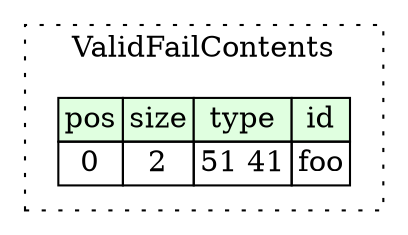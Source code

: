 digraph {
	rankdir=LR;
	node [shape=plaintext];
	subgraph cluster__valid_fail_contents {
		label="ValidFailContents";
		graph[style=dotted];

		valid_fail_contents__seq [label=<<TABLE BORDER="0" CELLBORDER="1" CELLSPACING="0">
			<TR><TD BGCOLOR="#E0FFE0">pos</TD><TD BGCOLOR="#E0FFE0">size</TD><TD BGCOLOR="#E0FFE0">type</TD><TD BGCOLOR="#E0FFE0">id</TD></TR>
			<TR><TD PORT="foo_pos">0</TD><TD PORT="foo_size">2</TD><TD>51 41</TD><TD PORT="foo_type">foo</TD></TR>
		</TABLE>>];
	}
}
